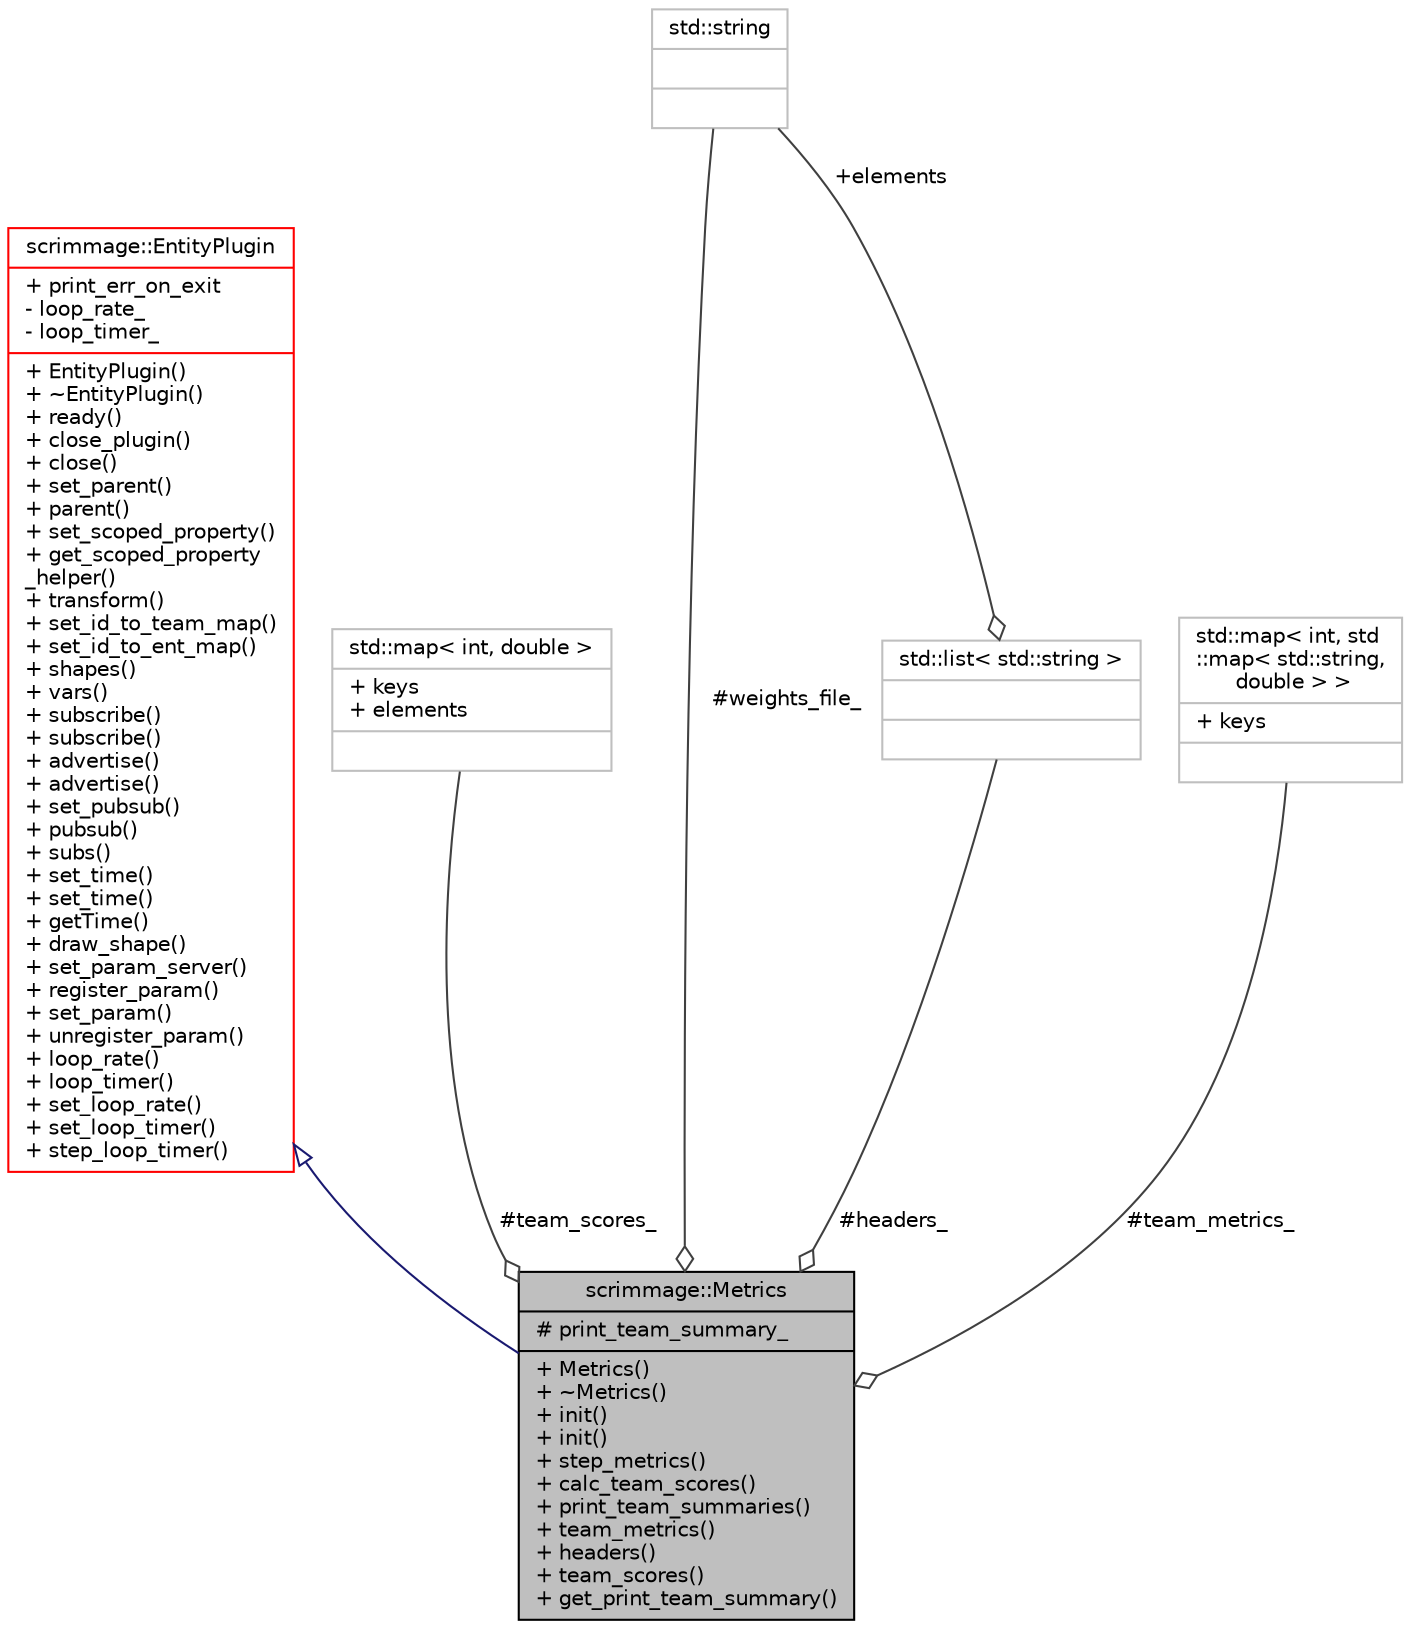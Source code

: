 digraph "scrimmage::Metrics"
{
 // LATEX_PDF_SIZE
  edge [fontname="Helvetica",fontsize="10",labelfontname="Helvetica",labelfontsize="10"];
  node [fontname="Helvetica",fontsize="10",shape=record];
  Node1 [label="{scrimmage::Metrics\n|# print_team_summary_\l|+ Metrics()\l+ ~Metrics()\l+ init()\l+ init()\l+ step_metrics()\l+ calc_team_scores()\l+ print_team_summaries()\l+ team_metrics()\l+ headers()\l+ team_scores()\l+ get_print_team_summary()\l}",height=0.2,width=0.4,color="black", fillcolor="grey75", style="filled", fontcolor="black",tooltip=" "];
  Node2 -> Node1 [dir="back",color="midnightblue",fontsize="10",style="solid",arrowtail="onormal",fontname="Helvetica"];
  Node2 [label="{scrimmage::EntityPlugin\n|+ print_err_on_exit\l- loop_rate_\l- loop_timer_\l|+ EntityPlugin()\l+ ~EntityPlugin()\l+ ready()\l+ close_plugin()\l+ close()\l+ set_parent()\l+ parent()\l+ set_scoped_property()\l+ get_scoped_property\l_helper()\l+ transform()\l+ set_id_to_team_map()\l+ set_id_to_ent_map()\l+ shapes()\l+ vars()\l+ subscribe()\l+ subscribe()\l+ advertise()\l+ advertise()\l+ set_pubsub()\l+ pubsub()\l+ subs()\l+ set_time()\l+ set_time()\l+ getTime()\l+ draw_shape()\l+ set_param_server()\l+ register_param()\l+ set_param()\l+ unregister_param()\l+ loop_rate()\l+ loop_timer()\l+ set_loop_rate()\l+ set_loop_timer()\l+ step_loop_timer()\l}",height=0.2,width=0.4,color="red", fillcolor="white", style="filled",URL="$classscrimmage_1_1EntityPlugin.html",tooltip=" "];
  Node92 -> Node1 [color="grey25",fontsize="10",style="solid",label=" #team_scores_" ,arrowhead="odiamond",fontname="Helvetica"];
  Node92 [label="{std::map\< int, double \>\n|+ keys\l+ elements\l|}",height=0.2,width=0.4,color="grey75", fillcolor="white", style="filled",tooltip=" "];
  Node5 -> Node1 [color="grey25",fontsize="10",style="solid",label=" #weights_file_" ,arrowhead="odiamond",fontname="Helvetica"];
  Node5 [label="{std::string\n||}",height=0.2,width=0.4,color="grey75", fillcolor="white", style="filled",tooltip="STL class."];
  Node93 -> Node1 [color="grey25",fontsize="10",style="solid",label=" #team_metrics_" ,arrowhead="odiamond",fontname="Helvetica"];
  Node93 [label="{std::map\< int, std\l::map\< std::string,\l double \> \>\n|+ keys\l|}",height=0.2,width=0.4,color="grey75", fillcolor="white", style="filled",tooltip=" "];
  Node55 -> Node1 [color="grey25",fontsize="10",style="solid",label=" #headers_" ,arrowhead="odiamond",fontname="Helvetica"];
  Node55 [label="{std::list\< std::string \>\n||}",height=0.2,width=0.4,color="grey75", fillcolor="white", style="filled",tooltip=" "];
  Node5 -> Node55 [color="grey25",fontsize="10",style="solid",label=" +elements" ,arrowhead="odiamond",fontname="Helvetica"];
}
